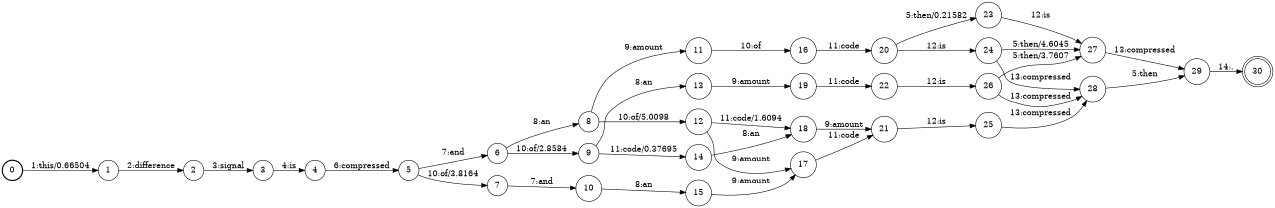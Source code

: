 digraph FST {
rankdir = LR;
size = "8.5,11";
label = "";
center = 1;
orientation = Portrait;
ranksep = "0.4";
nodesep = "0.25";
0 [label = "0", shape = circle, style = bold, fontsize = 14]
	0 -> 1 [label = "1:this/0.66504", fontsize = 14];
1 [label = "1", shape = circle, style = solid, fontsize = 14]
	1 -> 2 [label = "2:difference", fontsize = 14];
2 [label = "2", shape = circle, style = solid, fontsize = 14]
	2 -> 3 [label = "3:signal", fontsize = 14];
3 [label = "3", shape = circle, style = solid, fontsize = 14]
	3 -> 4 [label = "4:is", fontsize = 14];
4 [label = "4", shape = circle, style = solid, fontsize = 14]
	4 -> 5 [label = "6:compressed", fontsize = 14];
5 [label = "5", shape = circle, style = solid, fontsize = 14]
	5 -> 6 [label = "7:and", fontsize = 14];
	5 -> 7 [label = "10:of/3.8164", fontsize = 14];
6 [label = "6", shape = circle, style = solid, fontsize = 14]
	6 -> 8 [label = "8:an", fontsize = 14];
	6 -> 9 [label = "10:of/2.8584", fontsize = 14];
7 [label = "7", shape = circle, style = solid, fontsize = 14]
	7 -> 10 [label = "7:and", fontsize = 14];
8 [label = "8", shape = circle, style = solid, fontsize = 14]
	8 -> 11 [label = "9:amount", fontsize = 14];
	8 -> 12 [label = "10:of/5.0098", fontsize = 14];
9 [label = "9", shape = circle, style = solid, fontsize = 14]
	9 -> 13 [label = "8:an", fontsize = 14];
	9 -> 14 [label = "11:code/0.37695", fontsize = 14];
10 [label = "10", shape = circle, style = solid, fontsize = 14]
	10 -> 15 [label = "8:an", fontsize = 14];
11 [label = "11", shape = circle, style = solid, fontsize = 14]
	11 -> 16 [label = "10:of", fontsize = 14];
12 [label = "12", shape = circle, style = solid, fontsize = 14]
	12 -> 17 [label = "9:amount", fontsize = 14];
	12 -> 18 [label = "11:code/1.6094", fontsize = 14];
13 [label = "13", shape = circle, style = solid, fontsize = 14]
	13 -> 19 [label = "9:amount", fontsize = 14];
14 [label = "14", shape = circle, style = solid, fontsize = 14]
	14 -> 18 [label = "8:an", fontsize = 14];
15 [label = "15", shape = circle, style = solid, fontsize = 14]
	15 -> 17 [label = "9:amount", fontsize = 14];
16 [label = "16", shape = circle, style = solid, fontsize = 14]
	16 -> 20 [label = "11:code", fontsize = 14];
17 [label = "17", shape = circle, style = solid, fontsize = 14]
	17 -> 21 [label = "11:code", fontsize = 14];
18 [label = "18", shape = circle, style = solid, fontsize = 14]
	18 -> 21 [label = "9:amount", fontsize = 14];
19 [label = "19", shape = circle, style = solid, fontsize = 14]
	19 -> 22 [label = "11:code", fontsize = 14];
20 [label = "20", shape = circle, style = solid, fontsize = 14]
	20 -> 24 [label = "12:is", fontsize = 14];
	20 -> 23 [label = "5:then/0.21582", fontsize = 14];
21 [label = "21", shape = circle, style = solid, fontsize = 14]
	21 -> 25 [label = "12:is", fontsize = 14];
22 [label = "22", shape = circle, style = solid, fontsize = 14]
	22 -> 26 [label = "12:is", fontsize = 14];
23 [label = "23", shape = circle, style = solid, fontsize = 14]
	23 -> 27 [label = "12:is", fontsize = 14];
24 [label = "24", shape = circle, style = solid, fontsize = 14]
	24 -> 27 [label = "5:then/4.6045", fontsize = 14];
	24 -> 28 [label = "13:compressed", fontsize = 14];
25 [label = "25", shape = circle, style = solid, fontsize = 14]
	25 -> 28 [label = "13:compressed", fontsize = 14];
26 [label = "26", shape = circle, style = solid, fontsize = 14]
	26 -> 27 [label = "5:then/3.7607", fontsize = 14];
	26 -> 28 [label = "13:compressed", fontsize = 14];
27 [label = "27", shape = circle, style = solid, fontsize = 14]
	27 -> 29 [label = "13:compressed", fontsize = 14];
28 [label = "28", shape = circle, style = solid, fontsize = 14]
	28 -> 29 [label = "5:then", fontsize = 14];
29 [label = "29", shape = circle, style = solid, fontsize = 14]
	29 -> 30 [label = "14:.", fontsize = 14];
30 [label = "30", shape = doublecircle, style = solid, fontsize = 14]
}
